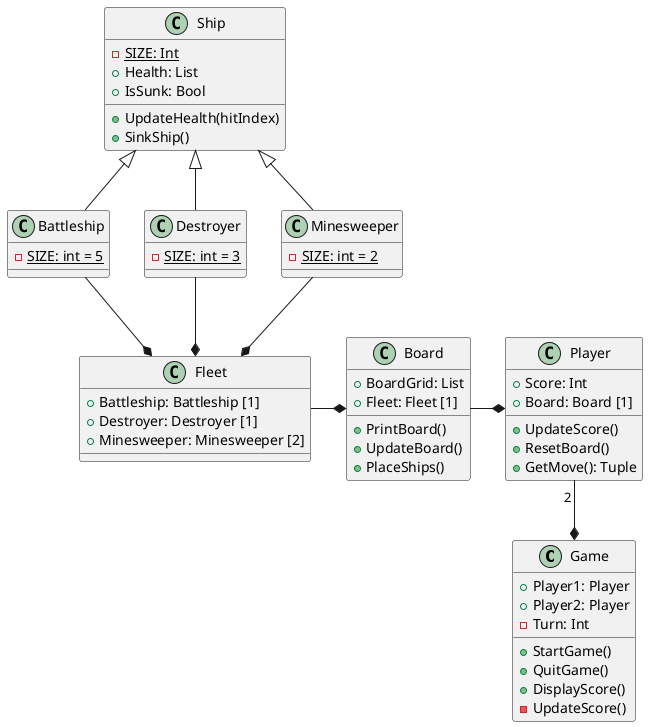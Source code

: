 @startuml

class Game {
    +Player1: Player 
    +Player2: Player 
    -Turn: Int
    +StartGame()
    +QuitGame()
    +DisplayScore()
    -UpdateScore()
}

class Board {
    +BoardGrid: List
    +Fleet: Fleet [1]
    +PrintBoard()
    +UpdateBoard()
    +PlaceShips()
}

class Player {
    +Score: Int
    +Board: Board [1]
    +UpdateScore()
    +ResetBoard()
    +GetMove(): Tuple
}

class Ship {
    -{static}SIZE: Int
    +Health: List
    +IsSunk: Bool
    +UpdateHealth(hitIndex)
    +SinkShip()
}

class Battleship {
    -{static}SIZE: int = 5 
}

class Destroyer {
    -{static}SIZE: int = 3 
}

class Minesweeper {
    -{static}SIZE: int = 2 
}

class Fleet {
    + Battleship: Battleship [1]
    + Destroyer: Destroyer [1]
    + Minesweeper: Minesweeper [2]
}

Player "2 "-down-* Game
Board -right-* Player
Fleet -right-* Board

Battleship --* Fleet
Destroyer --* Fleet
Minesweeper --* Fleet

Battleship -up-|> Ship
Destroyer -up-|> Ship
Minesweeper -up-|> Ship

@enduml